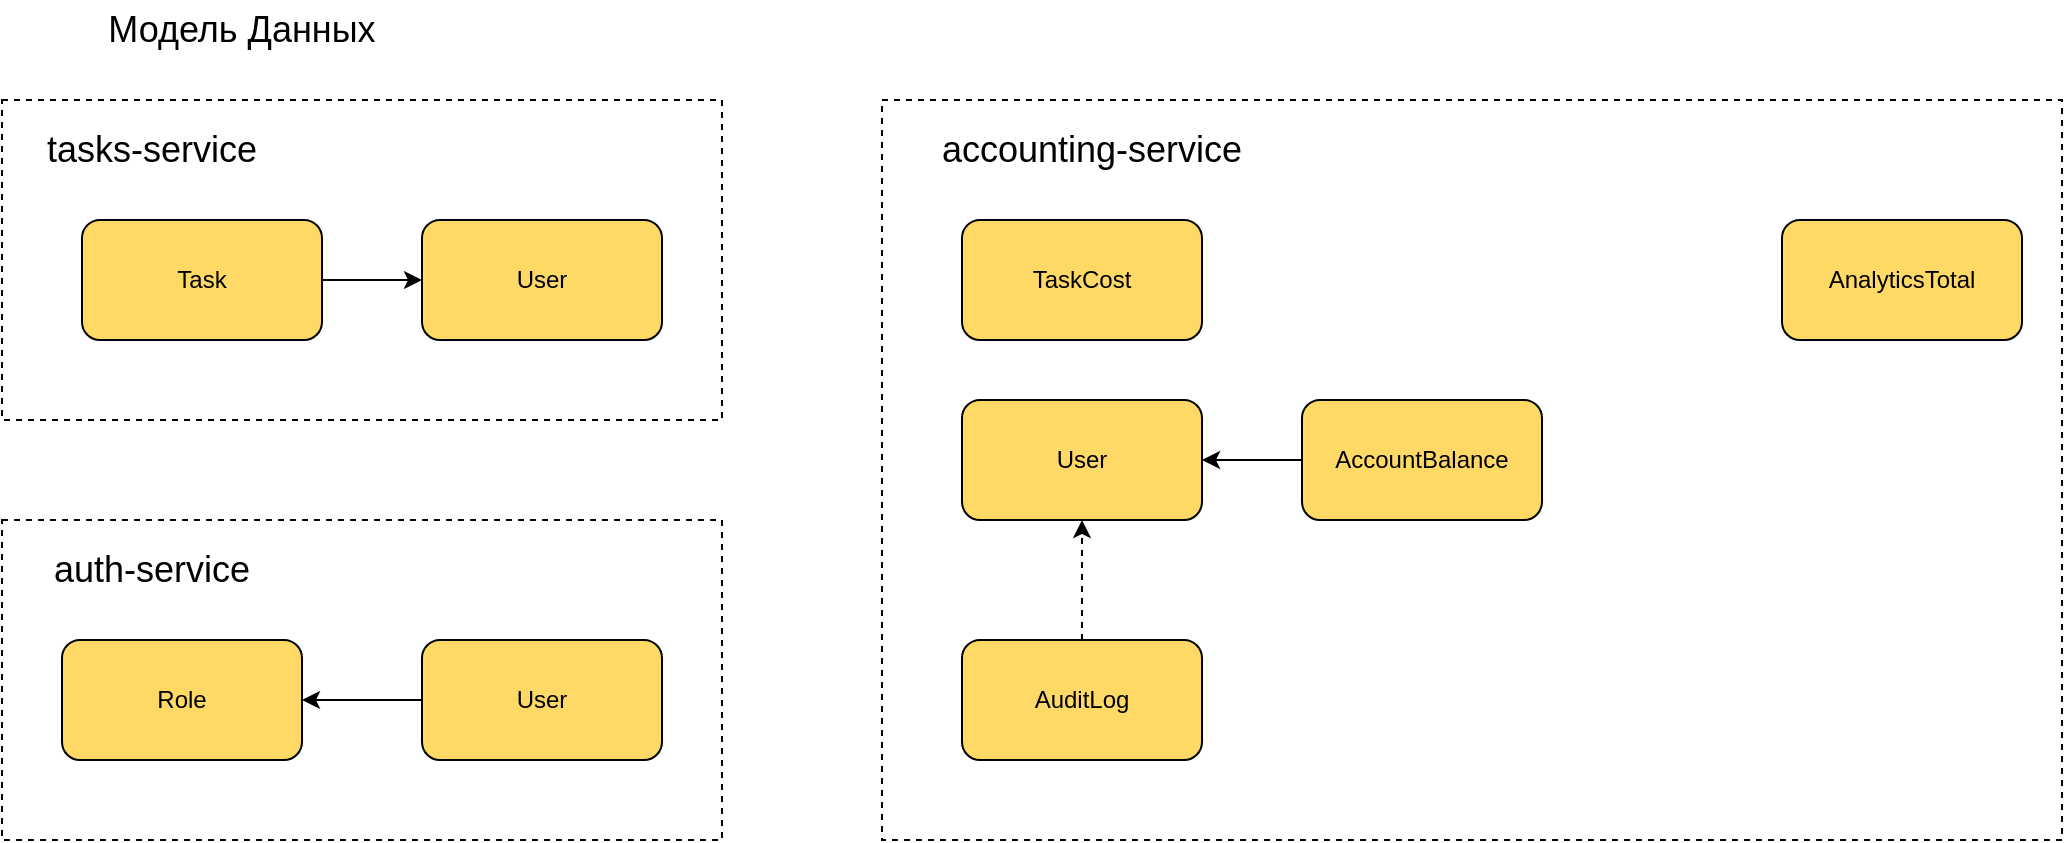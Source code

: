 <mxfile version="17.4.0" type="google"><diagram id="onVSaOAGexIS0x_OZYuM" name="Page-1"><mxGraphModel grid="1" page="1" gridSize="10" guides="1" tooltips="1" connect="1" arrows="1" fold="1" pageScale="1" pageWidth="1169" pageHeight="1654" math="0" shadow="0"><root><mxCell id="0"/><mxCell id="1" parent="0"/><mxCell id="oH5In3Z_MNRK4rJb5Q8w-21" value="" style="rounded=0;whiteSpace=wrap;html=1;dashed=1;fontSize=18;fillColor=none;" vertex="1" parent="1"><mxGeometry x="480" y="80" width="590" height="370" as="geometry"/></mxCell><mxCell id="oH5In3Z_MNRK4rJb5Q8w-19" value="" style="rounded=0;whiteSpace=wrap;html=1;dashed=1;fontSize=18;fillColor=none;" vertex="1" parent="1"><mxGeometry x="40" y="290" width="360" height="160" as="geometry"/></mxCell><mxCell id="5qQmAU-Xj-Boq_nQjETH-77" value="" style="rounded=0;whiteSpace=wrap;html=1;dashed=1;fontSize=18;fillColor=none;" vertex="1" parent="1"><mxGeometry x="40" y="80" width="360" height="160" as="geometry"/></mxCell><mxCell id="oH5In3Z_MNRK4rJb5Q8w-7" style="edgeStyle=orthogonalEdgeStyle;rounded=0;orthogonalLoop=1;jettySize=auto;html=1;exitX=1;exitY=0.5;exitDx=0;exitDy=0;entryX=0;entryY=0.5;entryDx=0;entryDy=0;" edge="1" parent="1" source="oH5In3Z_MNRK4rJb5Q8w-3" target="oH5In3Z_MNRK4rJb5Q8w-4"><mxGeometry relative="1" as="geometry"/></mxCell><mxCell id="oH5In3Z_MNRK4rJb5Q8w-3" value="Task" style="rounded=1;whiteSpace=wrap;html=1;fillColor=#FFD966;" vertex="1" parent="1"><mxGeometry x="80" y="140" width="120" height="60" as="geometry"/></mxCell><mxCell id="oH5In3Z_MNRK4rJb5Q8w-4" value="User" style="rounded=1;whiteSpace=wrap;html=1;fillColor=#FFD966;" vertex="1" parent="1"><mxGeometry x="250" y="140" width="120" height="60" as="geometry"/></mxCell><mxCell id="oH5In3Z_MNRK4rJb5Q8w-23" style="edgeStyle=orthogonalEdgeStyle;rounded=0;orthogonalLoop=1;jettySize=auto;html=1;exitX=0;exitY=0.5;exitDx=0;exitDy=0;entryX=1;entryY=0.5;entryDx=0;entryDy=0;fontSize=18;" edge="1" parent="1" source="oH5In3Z_MNRK4rJb5Q8w-5" target="oH5In3Z_MNRK4rJb5Q8w-6"><mxGeometry relative="1" as="geometry"/></mxCell><mxCell id="oH5In3Z_MNRK4rJb5Q8w-5" value="User" style="rounded=1;whiteSpace=wrap;html=1;fillColor=#FFD966;" vertex="1" parent="1"><mxGeometry x="250" y="350" width="120" height="60" as="geometry"/></mxCell><mxCell id="oH5In3Z_MNRK4rJb5Q8w-6" value="Role" style="rounded=1;whiteSpace=wrap;html=1;fillColor=#FFD966;" vertex="1" parent="1"><mxGeometry x="70" y="350" width="120" height="60" as="geometry"/></mxCell><mxCell id="oH5In3Z_MNRK4rJb5Q8w-11" style="edgeStyle=orthogonalEdgeStyle;rounded=0;orthogonalLoop=1;jettySize=auto;html=1;exitX=0;exitY=0.5;exitDx=0;exitDy=0;" edge="1" parent="1" source="oH5In3Z_MNRK4rJb5Q8w-9" target="oH5In3Z_MNRK4rJb5Q8w-10"><mxGeometry relative="1" as="geometry"/></mxCell><mxCell id="oH5In3Z_MNRK4rJb5Q8w-9" value="AccountBalance" style="rounded=1;whiteSpace=wrap;html=1;fillColor=#FFD966;" vertex="1" parent="1"><mxGeometry x="690" y="230" width="120" height="60" as="geometry"/></mxCell><mxCell id="oH5In3Z_MNRK4rJb5Q8w-10" value="User" style="rounded=1;whiteSpace=wrap;html=1;fillColor=#FFD966;" vertex="1" parent="1"><mxGeometry x="520" y="230" width="120" height="60" as="geometry"/></mxCell><mxCell id="oH5In3Z_MNRK4rJb5Q8w-12" value="AnalyticsTotal" style="rounded=1;whiteSpace=wrap;html=1;fillColor=#FFD966;" vertex="1" parent="1"><mxGeometry x="930" y="140" width="120" height="60" as="geometry"/></mxCell><mxCell id="oH5In3Z_MNRK4rJb5Q8w-15" style="edgeStyle=orthogonalEdgeStyle;rounded=0;orthogonalLoop=1;jettySize=auto;html=1;exitX=0.5;exitY=0;exitDx=0;exitDy=0;entryX=0.5;entryY=1;entryDx=0;entryDy=0;dashed=1;" edge="1" parent="1" source="oH5In3Z_MNRK4rJb5Q8w-14" target="oH5In3Z_MNRK4rJb5Q8w-10"><mxGeometry relative="1" as="geometry"/></mxCell><mxCell id="oH5In3Z_MNRK4rJb5Q8w-14" value="AuditLog" style="rounded=1;whiteSpace=wrap;html=1;fillColor=#FFD966;" vertex="1" parent="1"><mxGeometry x="520" y="350" width="120" height="60" as="geometry"/></mxCell><mxCell id="oH5In3Z_MNRK4rJb5Q8w-16" value="Модель Данных" style="text;html=1;strokeColor=none;fillColor=none;align=center;verticalAlign=middle;whiteSpace=wrap;rounded=0;fontSize=18;" vertex="1" parent="1"><mxGeometry x="40" y="30" width="240" height="30" as="geometry"/></mxCell><mxCell id="oH5In3Z_MNRK4rJb5Q8w-18" value="tasks-service" style="text;html=1;strokeColor=none;fillColor=none;align=center;verticalAlign=middle;whiteSpace=wrap;rounded=0;fontSize=18;" vertex="1" parent="1"><mxGeometry x="50" y="90" width="130" height="30" as="geometry"/></mxCell><mxCell id="oH5In3Z_MNRK4rJb5Q8w-20" value="auth-service" style="text;html=1;strokeColor=none;fillColor=none;align=center;verticalAlign=middle;whiteSpace=wrap;rounded=0;fontSize=18;" vertex="1" parent="1"><mxGeometry x="50" y="300" width="130" height="30" as="geometry"/></mxCell><mxCell id="oH5In3Z_MNRK4rJb5Q8w-22" value="accounting-service" style="text;html=1;strokeColor=none;fillColor=none;align=center;verticalAlign=middle;whiteSpace=wrap;rounded=0;fontSize=18;" vertex="1" parent="1"><mxGeometry x="500" y="90" width="170" height="30" as="geometry"/></mxCell><mxCell id="oH5In3Z_MNRK4rJb5Q8w-24" value="TaskCost" style="rounded=1;whiteSpace=wrap;html=1;fillColor=#FFD966;" vertex="1" parent="1"><mxGeometry x="520" y="140" width="120" height="60" as="geometry"/></mxCell></root></mxGraphModel></diagram></mxfile>